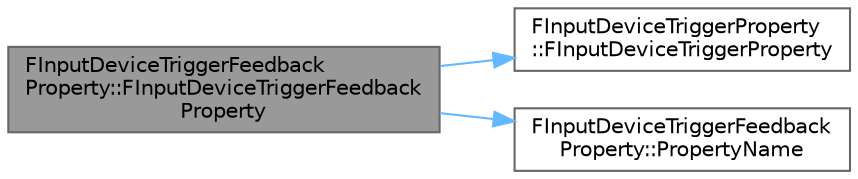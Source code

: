 digraph "FInputDeviceTriggerFeedbackProperty::FInputDeviceTriggerFeedbackProperty"
{
 // INTERACTIVE_SVG=YES
 // LATEX_PDF_SIZE
  bgcolor="transparent";
  edge [fontname=Helvetica,fontsize=10,labelfontname=Helvetica,labelfontsize=10];
  node [fontname=Helvetica,fontsize=10,shape=box,height=0.2,width=0.4];
  rankdir="LR";
  Node1 [id="Node000001",label="FInputDeviceTriggerFeedback\lProperty::FInputDeviceTriggerFeedback\lProperty",height=0.2,width=0.4,color="gray40", fillcolor="grey60", style="filled", fontcolor="black",tooltip=" "];
  Node1 -> Node2 [id="edge1_Node000001_Node000002",color="steelblue1",style="solid",tooltip=" "];
  Node2 [id="Node000002",label="FInputDeviceTriggerProperty\l::FInputDeviceTriggerProperty",height=0.2,width=0.4,color="grey40", fillcolor="white", style="filled",URL="$df/d17/structFInputDeviceTriggerProperty.html#ad83424f18bd0dd4a0743d23ebe1bb481",tooltip=" "];
  Node1 -> Node3 [id="edge2_Node000001_Node000003",color="steelblue1",style="solid",tooltip=" "];
  Node3 [id="Node000003",label="FInputDeviceTriggerFeedback\lProperty::PropertyName",height=0.2,width=0.4,color="grey40", fillcolor="white", style="filled",URL="$dc/dcb/structFInputDeviceTriggerFeedbackProperty.html#aafb01c7d962be88c7c994f634298fdfe",tooltip=" "];
}
